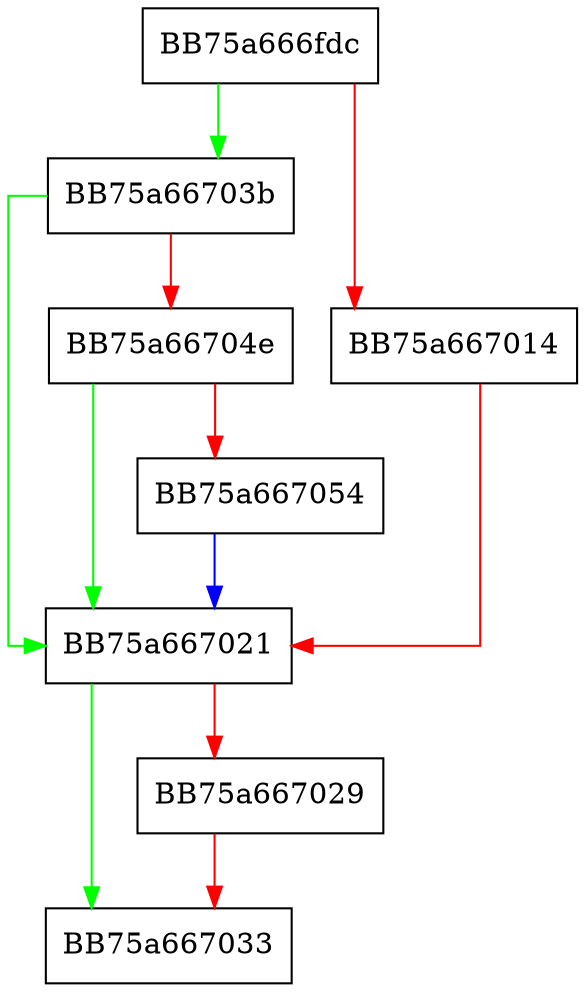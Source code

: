 digraph BmEvaluator {
  node [shape="box"];
  graph [splines=ortho];
  BB75a666fdc -> BB75a66703b [color="green"];
  BB75a666fdc -> BB75a667014 [color="red"];
  BB75a667014 -> BB75a667021 [color="red"];
  BB75a667021 -> BB75a667033 [color="green"];
  BB75a667021 -> BB75a667029 [color="red"];
  BB75a667029 -> BB75a667033 [color="red"];
  BB75a66703b -> BB75a667021 [color="green"];
  BB75a66703b -> BB75a66704e [color="red"];
  BB75a66704e -> BB75a667021 [color="green"];
  BB75a66704e -> BB75a667054 [color="red"];
  BB75a667054 -> BB75a667021 [color="blue"];
}